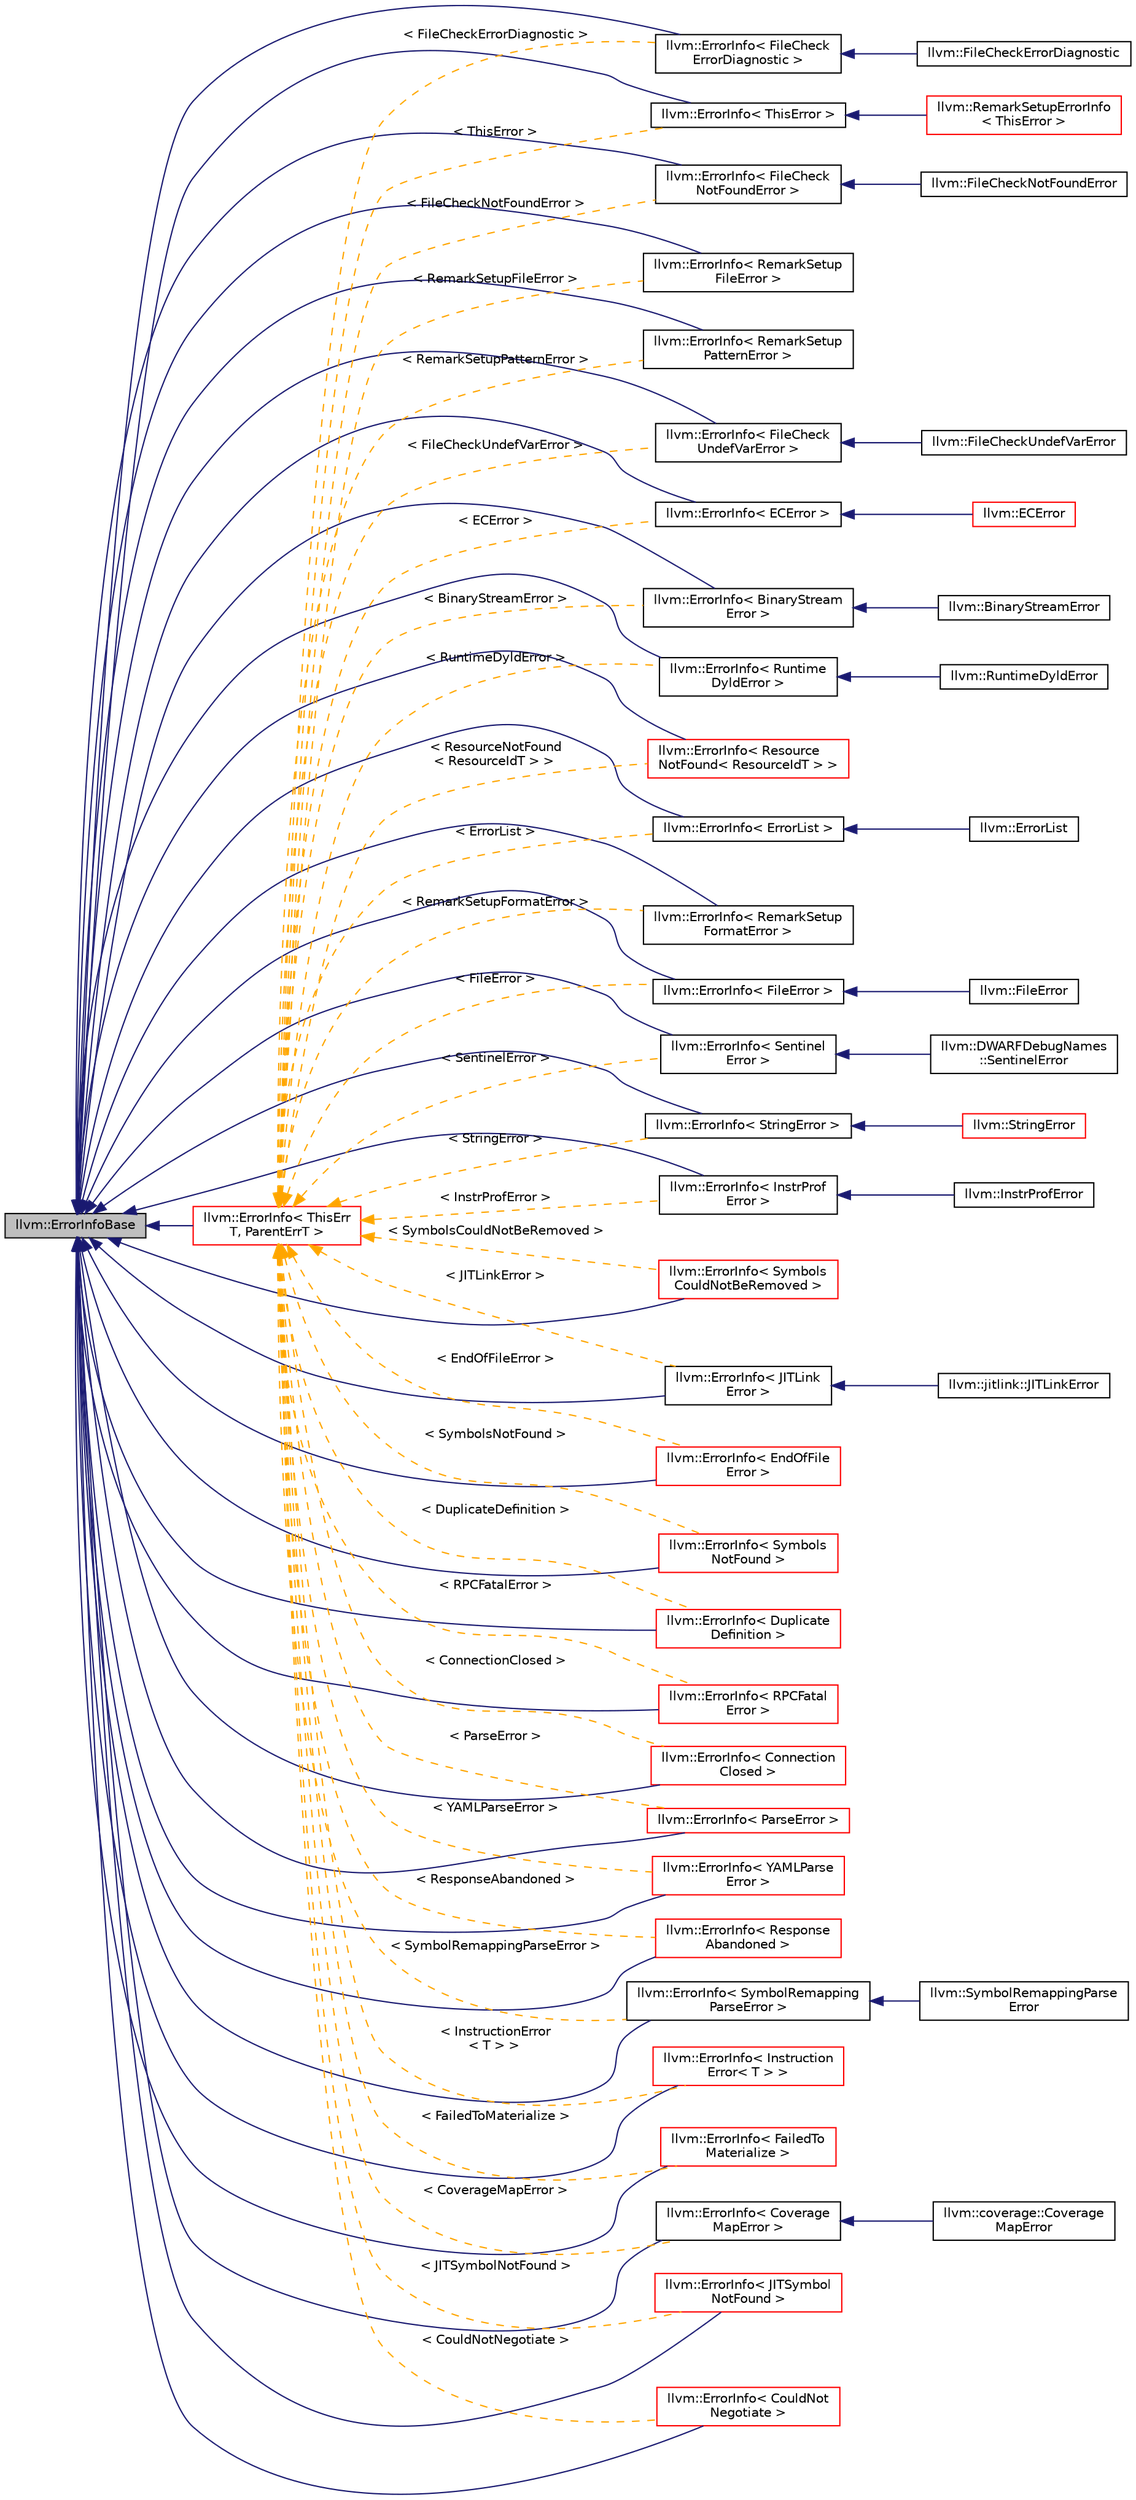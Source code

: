 digraph "llvm::ErrorInfoBase"
{
 // LATEX_PDF_SIZE
  bgcolor="transparent";
  edge [fontname="Helvetica",fontsize="10",labelfontname="Helvetica",labelfontsize="10"];
  node [fontname="Helvetica",fontsize="10",shape="box"];
  rankdir="LR";
  Node1 [label="llvm::ErrorInfoBase",height=0.2,width=0.4,color="black", fillcolor="grey75", style="filled", fontcolor="black",tooltip="Base class for error info classes."];
  Node1 -> Node2 [dir="back",color="midnightblue",fontsize="10",style="solid",fontname="Helvetica"];
  Node2 [label="llvm::ErrorInfo\< BinaryStream\lError \>",height=0.2,width=0.4,color="black",URL="$classllvm_1_1ErrorInfo.html",tooltip=" "];
  Node2 -> Node3 [dir="back",color="midnightblue",fontsize="10",style="solid",fontname="Helvetica"];
  Node3 [label="llvm::BinaryStreamError",height=0.2,width=0.4,color="black",URL="$classllvm_1_1BinaryStreamError.html",tooltip="Base class for errors originating when parsing raw PDB files."];
  Node1 -> Node4 [dir="back",color="midnightblue",fontsize="10",style="solid",fontname="Helvetica"];
  Node4 [label="llvm::ErrorInfo\< Sentinel\lError \>",height=0.2,width=0.4,color="black",URL="$classllvm_1_1ErrorInfo.html",tooltip=" "];
  Node4 -> Node5 [dir="back",color="midnightblue",fontsize="10",style="solid",fontname="Helvetica"];
  Node5 [label="llvm::DWARFDebugNames\l::SentinelError",height=0.2,width=0.4,color="black",URL="$classllvm_1_1DWARFDebugNames_1_1SentinelError.html",tooltip="Error returned by NameIndex::getEntry to report it has reached the end of the entry list."];
  Node1 -> Node6 [dir="back",color="midnightblue",fontsize="10",style="solid",fontname="Helvetica"];
  Node6 [label="llvm::ErrorInfo\< ECError \>",height=0.2,width=0.4,color="black",URL="$classllvm_1_1ErrorInfo.html",tooltip=" "];
  Node6 -> Node7 [dir="back",color="midnightblue",fontsize="10",style="solid",fontname="Helvetica"];
  Node7 [label="llvm::ECError",height=0.2,width=0.4,color="red",URL="$classllvm_1_1ECError.html",tooltip="This class wraps a std::error_code in a Error."];
  Node1 -> Node12 [dir="back",color="midnightblue",fontsize="10",style="solid",fontname="Helvetica"];
  Node12 [label="llvm::ErrorInfo\< ErrorList \>",height=0.2,width=0.4,color="black",URL="$classllvm_1_1ErrorInfo.html",tooltip=" "];
  Node12 -> Node13 [dir="back",color="midnightblue",fontsize="10",style="solid",fontname="Helvetica"];
  Node13 [label="llvm::ErrorList",height=0.2,width=0.4,color="black",URL="$classllvm_1_1ErrorList.html",tooltip="Special ErrorInfo subclass representing a list of ErrorInfos."];
  Node1 -> Node14 [dir="back",color="midnightblue",fontsize="10",style="solid",fontname="Helvetica"];
  Node14 [label="llvm::ErrorInfo\< FileCheck\lErrorDiagnostic \>",height=0.2,width=0.4,color="black",URL="$classllvm_1_1ErrorInfo.html",tooltip=" "];
  Node14 -> Node15 [dir="back",color="midnightblue",fontsize="10",style="solid",fontname="Helvetica"];
  Node15 [label="llvm::FileCheckErrorDiagnostic",height=0.2,width=0.4,color="black",URL="$classllvm_1_1FileCheckErrorDiagnostic.html",tooltip="Class to represent an error holding a diagnostic with location information used when printing it."];
  Node1 -> Node16 [dir="back",color="midnightblue",fontsize="10",style="solid",fontname="Helvetica"];
  Node16 [label="llvm::ErrorInfo\< FileCheck\lNotFoundError \>",height=0.2,width=0.4,color="black",URL="$classllvm_1_1ErrorInfo.html",tooltip=" "];
  Node16 -> Node17 [dir="back",color="midnightblue",fontsize="10",style="solid",fontname="Helvetica"];
  Node17 [label="llvm::FileCheckNotFoundError",height=0.2,width=0.4,color="black",URL="$classllvm_1_1FileCheckNotFoundError.html",tooltip=" "];
  Node1 -> Node18 [dir="back",color="midnightblue",fontsize="10",style="solid",fontname="Helvetica"];
  Node18 [label="llvm::ErrorInfo\< FileCheck\lUndefVarError \>",height=0.2,width=0.4,color="black",URL="$classllvm_1_1ErrorInfo.html",tooltip=" "];
  Node18 -> Node19 [dir="back",color="midnightblue",fontsize="10",style="solid",fontname="Helvetica"];
  Node19 [label="llvm::FileCheckUndefVarError",height=0.2,width=0.4,color="black",URL="$classllvm_1_1FileCheckUndefVarError.html",tooltip="Class to represent an undefined variable error, which quotes that variable's name when printed."];
  Node1 -> Node20 [dir="back",color="midnightblue",fontsize="10",style="solid",fontname="Helvetica"];
  Node20 [label="llvm::ErrorInfo\< FileError \>",height=0.2,width=0.4,color="black",URL="$classllvm_1_1ErrorInfo.html",tooltip=" "];
  Node20 -> Node21 [dir="back",color="midnightblue",fontsize="10",style="solid",fontname="Helvetica"];
  Node21 [label="llvm::FileError",height=0.2,width=0.4,color="black",URL="$classllvm_1_1FileError.html",tooltip="This class wraps a filename and another Error."];
  Node1 -> Node22 [dir="back",color="midnightblue",fontsize="10",style="solid",fontname="Helvetica"];
  Node22 [label="llvm::ErrorInfo\< InstrProf\lError \>",height=0.2,width=0.4,color="black",URL="$classllvm_1_1ErrorInfo.html",tooltip=" "];
  Node22 -> Node23 [dir="back",color="midnightblue",fontsize="10",style="solid",fontname="Helvetica"];
  Node23 [label="llvm::InstrProfError",height=0.2,width=0.4,color="black",URL="$classllvm_1_1InstrProfError.html",tooltip=" "];
  Node1 -> Node24 [dir="back",color="midnightblue",fontsize="10",style="solid",fontname="Helvetica"];
  Node24 [label="llvm::ErrorInfo\< ThisError \>",height=0.2,width=0.4,color="black",URL="$classllvm_1_1ErrorInfo.html",tooltip=" "];
  Node24 -> Node25 [dir="back",color="midnightblue",fontsize="10",style="solid",fontname="Helvetica"];
  Node25 [label="llvm::RemarkSetupErrorInfo\l\< ThisError \>",height=0.2,width=0.4,color="red",URL="$structllvm_1_1RemarkSetupErrorInfo.html",tooltip=" "];
  Node1 -> Node32 [dir="back",color="midnightblue",fontsize="10",style="solid",fontname="Helvetica"];
  Node32 [label="llvm::ErrorInfo\< RemarkSetup\lFileError \>",height=0.2,width=0.4,color="black",URL="$classllvm_1_1ErrorInfo.html",tooltip=" "];
  Node1 -> Node33 [dir="back",color="midnightblue",fontsize="10",style="solid",fontname="Helvetica"];
  Node33 [label="llvm::ErrorInfo\< RemarkSetup\lFormatError \>",height=0.2,width=0.4,color="black",URL="$classllvm_1_1ErrorInfo.html",tooltip=" "];
  Node1 -> Node34 [dir="back",color="midnightblue",fontsize="10",style="solid",fontname="Helvetica"];
  Node34 [label="llvm::ErrorInfo\< RemarkSetup\lPatternError \>",height=0.2,width=0.4,color="black",URL="$classllvm_1_1ErrorInfo.html",tooltip=" "];
  Node1 -> Node35 [dir="back",color="midnightblue",fontsize="10",style="solid",fontname="Helvetica"];
  Node35 [label="llvm::ErrorInfo\< Runtime\lDyldError \>",height=0.2,width=0.4,color="black",URL="$classllvm_1_1ErrorInfo.html",tooltip=" "];
  Node35 -> Node36 [dir="back",color="midnightblue",fontsize="10",style="solid",fontname="Helvetica"];
  Node36 [label="llvm::RuntimeDyldError",height=0.2,width=0.4,color="black",URL="$classllvm_1_1RuntimeDyldError.html",tooltip="Base class for errors originating in RuntimeDyld, e.g."];
  Node1 -> Node37 [dir="back",color="midnightblue",fontsize="10",style="solid",fontname="Helvetica"];
  Node37 [label="llvm::ErrorInfo\< StringError \>",height=0.2,width=0.4,color="black",URL="$classllvm_1_1ErrorInfo.html",tooltip=" "];
  Node37 -> Node38 [dir="back",color="midnightblue",fontsize="10",style="solid",fontname="Helvetica"];
  Node38 [label="llvm::StringError",height=0.2,width=0.4,color="red",URL="$classllvm_1_1StringError.html",tooltip="This class wraps a string in an Error."];
  Node1 -> Node49 [dir="back",color="midnightblue",fontsize="10",style="solid",fontname="Helvetica"];
  Node49 [label="llvm::ErrorInfo\< SymbolRemapping\lParseError \>",height=0.2,width=0.4,color="black",URL="$classllvm_1_1ErrorInfo.html",tooltip=" "];
  Node49 -> Node50 [dir="back",color="midnightblue",fontsize="10",style="solid",fontname="Helvetica"];
  Node50 [label="llvm::SymbolRemappingParse\lError",height=0.2,width=0.4,color="black",URL="$classllvm_1_1SymbolRemappingParseError.html",tooltip=" "];
  Node1 -> Node51 [dir="back",color="midnightblue",fontsize="10",style="solid",fontname="Helvetica"];
  Node51 [label="llvm::ErrorInfo\< Coverage\lMapError \>",height=0.2,width=0.4,color="black",URL="$classllvm_1_1ErrorInfo.html",tooltip=" "];
  Node51 -> Node52 [dir="back",color="midnightblue",fontsize="10",style="solid",fontname="Helvetica"];
  Node52 [label="llvm::coverage::Coverage\lMapError",height=0.2,width=0.4,color="black",URL="$classllvm_1_1coverage_1_1CoverageMapError.html",tooltip=" "];
  Node1 -> Node53 [dir="back",color="midnightblue",fontsize="10",style="solid",fontname="Helvetica"];
  Node53 [label="llvm::ErrorInfo\< JITLink\lError \>",height=0.2,width=0.4,color="black",URL="$classllvm_1_1ErrorInfo.html",tooltip=" "];
  Node53 -> Node54 [dir="back",color="midnightblue",fontsize="10",style="solid",fontname="Helvetica"];
  Node54 [label="llvm::jitlink::JITLinkError",height=0.2,width=0.4,color="black",URL="$classllvm_1_1jitlink_1_1JITLinkError.html",tooltip="Base class for errors originating in JIT linker, e.g."];
  Node1 -> Node55 [dir="back",color="midnightblue",fontsize="10",style="solid",fontname="Helvetica"];
  Node55 [label="llvm::ErrorInfo\< ParseError \>",height=0.2,width=0.4,color="red",URL="$classllvm_1_1ErrorInfo.html",tooltip=" "];
  Node1 -> Node57 [dir="back",color="midnightblue",fontsize="10",style="solid",fontname="Helvetica"];
  Node57 [label="llvm::ErrorInfo\< Instruction\lError\< T \> \>",height=0.2,width=0.4,color="red",URL="$classllvm_1_1ErrorInfo.html",tooltip=" "];
  Node1 -> Node59 [dir="back",color="midnightblue",fontsize="10",style="solid",fontname="Helvetica"];
  Node59 [label="llvm::ErrorInfo\< Duplicate\lDefinition \>",height=0.2,width=0.4,color="red",URL="$classllvm_1_1ErrorInfo.html",tooltip=" "];
  Node1 -> Node61 [dir="back",color="midnightblue",fontsize="10",style="solid",fontname="Helvetica"];
  Node61 [label="llvm::ErrorInfo\< FailedTo\lMaterialize \>",height=0.2,width=0.4,color="red",URL="$classllvm_1_1ErrorInfo.html",tooltip=" "];
  Node1 -> Node63 [dir="back",color="midnightblue",fontsize="10",style="solid",fontname="Helvetica"];
  Node63 [label="llvm::ErrorInfo\< JITSymbol\lNotFound \>",height=0.2,width=0.4,color="red",URL="$classllvm_1_1ErrorInfo.html",tooltip=" "];
  Node1 -> Node65 [dir="back",color="midnightblue",fontsize="10",style="solid",fontname="Helvetica"];
  Node65 [label="llvm::ErrorInfo\< Symbols\lCouldNotBeRemoved \>",height=0.2,width=0.4,color="red",URL="$classllvm_1_1ErrorInfo.html",tooltip=" "];
  Node1 -> Node67 [dir="back",color="midnightblue",fontsize="10",style="solid",fontname="Helvetica"];
  Node67 [label="llvm::ErrorInfo\< Symbols\lNotFound \>",height=0.2,width=0.4,color="red",URL="$classllvm_1_1ErrorInfo.html",tooltip=" "];
  Node1 -> Node69 [dir="back",color="midnightblue",fontsize="10",style="solid",fontname="Helvetica"];
  Node69 [label="llvm::ErrorInfo\< Resource\lNotFound\< ResourceIdT \> \>",height=0.2,width=0.4,color="red",URL="$classllvm_1_1ErrorInfo.html",tooltip=" "];
  Node1 -> Node71 [dir="back",color="midnightblue",fontsize="10",style="solid",fontname="Helvetica"];
  Node71 [label="llvm::ErrorInfo\< Connection\lClosed \>",height=0.2,width=0.4,color="red",URL="$classllvm_1_1ErrorInfo.html",tooltip=" "];
  Node1 -> Node73 [dir="back",color="midnightblue",fontsize="10",style="solid",fontname="Helvetica"];
  Node73 [label="llvm::ErrorInfo\< CouldNot\lNegotiate \>",height=0.2,width=0.4,color="red",URL="$classllvm_1_1ErrorInfo.html",tooltip=" "];
  Node1 -> Node75 [dir="back",color="midnightblue",fontsize="10",style="solid",fontname="Helvetica"];
  Node75 [label="llvm::ErrorInfo\< RPCFatal\lError \>",height=0.2,width=0.4,color="red",URL="$classllvm_1_1ErrorInfo.html",tooltip=" "];
  Node1 -> Node77 [dir="back",color="midnightblue",fontsize="10",style="solid",fontname="Helvetica"];
  Node77 [label="llvm::ErrorInfo\< Response\lAbandoned \>",height=0.2,width=0.4,color="red",URL="$classllvm_1_1ErrorInfo.html",tooltip=" "];
  Node1 -> Node79 [dir="back",color="midnightblue",fontsize="10",style="solid",fontname="Helvetica"];
  Node79 [label="llvm::ErrorInfo\< EndOfFile\lError \>",height=0.2,width=0.4,color="red",URL="$classllvm_1_1ErrorInfo.html",tooltip=" "];
  Node1 -> Node81 [dir="back",color="midnightblue",fontsize="10",style="solid",fontname="Helvetica"];
  Node81 [label="llvm::ErrorInfo\< YAMLParse\lError \>",height=0.2,width=0.4,color="red",URL="$classllvm_1_1ErrorInfo.html",tooltip=" "];
  Node1 -> Node83 [dir="back",color="midnightblue",fontsize="10",style="solid",fontname="Helvetica"];
  Node83 [label="llvm::ErrorInfo\< ThisErr\lT, ParentErrT \>",height=0.2,width=0.4,color="red",URL="$classllvm_1_1ErrorInfo.html",tooltip="Base class for user error types."];
  Node83 -> Node2 [dir="back",color="orange",fontsize="10",style="dashed",label=" \< BinaryStreamError \>" ,fontname="Helvetica"];
  Node83 -> Node4 [dir="back",color="orange",fontsize="10",style="dashed",label=" \< SentinelError \>" ,fontname="Helvetica"];
  Node83 -> Node6 [dir="back",color="orange",fontsize="10",style="dashed",label=" \< ECError \>" ,fontname="Helvetica"];
  Node83 -> Node12 [dir="back",color="orange",fontsize="10",style="dashed",label=" \< ErrorList \>" ,fontname="Helvetica"];
  Node83 -> Node14 [dir="back",color="orange",fontsize="10",style="dashed",label=" \< FileCheckErrorDiagnostic \>" ,fontname="Helvetica"];
  Node83 -> Node16 [dir="back",color="orange",fontsize="10",style="dashed",label=" \< FileCheckNotFoundError \>" ,fontname="Helvetica"];
  Node83 -> Node18 [dir="back",color="orange",fontsize="10",style="dashed",label=" \< FileCheckUndefVarError \>" ,fontname="Helvetica"];
  Node83 -> Node20 [dir="back",color="orange",fontsize="10",style="dashed",label=" \< FileError \>" ,fontname="Helvetica"];
  Node83 -> Node22 [dir="back",color="orange",fontsize="10",style="dashed",label=" \< InstrProfError \>" ,fontname="Helvetica"];
  Node83 -> Node24 [dir="back",color="orange",fontsize="10",style="dashed",label=" \< ThisError \>" ,fontname="Helvetica"];
  Node83 -> Node32 [dir="back",color="orange",fontsize="10",style="dashed",label=" \< RemarkSetupFileError \>" ,fontname="Helvetica"];
  Node83 -> Node33 [dir="back",color="orange",fontsize="10",style="dashed",label=" \< RemarkSetupFormatError \>" ,fontname="Helvetica"];
  Node83 -> Node34 [dir="back",color="orange",fontsize="10",style="dashed",label=" \< RemarkSetupPatternError \>" ,fontname="Helvetica"];
  Node83 -> Node35 [dir="back",color="orange",fontsize="10",style="dashed",label=" \< RuntimeDyldError \>" ,fontname="Helvetica"];
  Node83 -> Node37 [dir="back",color="orange",fontsize="10",style="dashed",label=" \< StringError \>" ,fontname="Helvetica"];
  Node83 -> Node49 [dir="back",color="orange",fontsize="10",style="dashed",label=" \< SymbolRemappingParseError \>" ,fontname="Helvetica"];
  Node83 -> Node51 [dir="back",color="orange",fontsize="10",style="dashed",label=" \< CoverageMapError \>" ,fontname="Helvetica"];
  Node83 -> Node53 [dir="back",color="orange",fontsize="10",style="dashed",label=" \< JITLinkError \>" ,fontname="Helvetica"];
  Node83 -> Node55 [dir="back",color="orange",fontsize="10",style="dashed",label=" \< ParseError \>" ,fontname="Helvetica"];
  Node83 -> Node57 [dir="back",color="orange",fontsize="10",style="dashed",label=" \< InstructionError\l\< T \> \>" ,fontname="Helvetica"];
  Node83 -> Node59 [dir="back",color="orange",fontsize="10",style="dashed",label=" \< DuplicateDefinition \>" ,fontname="Helvetica"];
  Node83 -> Node61 [dir="back",color="orange",fontsize="10",style="dashed",label=" \< FailedToMaterialize \>" ,fontname="Helvetica"];
  Node83 -> Node63 [dir="back",color="orange",fontsize="10",style="dashed",label=" \< JITSymbolNotFound \>" ,fontname="Helvetica"];
  Node83 -> Node65 [dir="back",color="orange",fontsize="10",style="dashed",label=" \< SymbolsCouldNotBeRemoved \>" ,fontname="Helvetica"];
  Node83 -> Node67 [dir="back",color="orange",fontsize="10",style="dashed",label=" \< SymbolsNotFound \>" ,fontname="Helvetica"];
  Node83 -> Node69 [dir="back",color="orange",fontsize="10",style="dashed",label=" \< ResourceNotFound\l\< ResourceIdT \> \>" ,fontname="Helvetica"];
  Node83 -> Node71 [dir="back",color="orange",fontsize="10",style="dashed",label=" \< ConnectionClosed \>" ,fontname="Helvetica"];
  Node83 -> Node73 [dir="back",color="orange",fontsize="10",style="dashed",label=" \< CouldNotNegotiate \>" ,fontname="Helvetica"];
  Node83 -> Node75 [dir="back",color="orange",fontsize="10",style="dashed",label=" \< RPCFatalError \>" ,fontname="Helvetica"];
  Node83 -> Node77 [dir="back",color="orange",fontsize="10",style="dashed",label=" \< ResponseAbandoned \>" ,fontname="Helvetica"];
  Node83 -> Node79 [dir="back",color="orange",fontsize="10",style="dashed",label=" \< EndOfFileError \>" ,fontname="Helvetica"];
  Node83 -> Node81 [dir="back",color="orange",fontsize="10",style="dashed",label=" \< YAMLParseError \>" ,fontname="Helvetica"];
}
